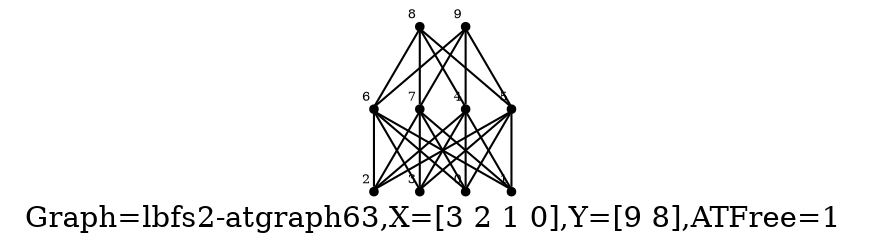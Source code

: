 /* Created by igraph 0.8.0-pre+0200568 */
graph {
  graph [
    label="Graph=lbfs2-atgraph63,X=[3 2 1 0],Y=[9 8],ATFree=1 "
    labelloc=bottom
  ];
  0 [
    pos="1.900000,3.000000!"
    shape=point
    fontsize=6
    xlabel=0
  ];
  1 [
    pos="2.000000,2.000000!"
    shape=point
    fontsize=6
    xlabel=1
  ];
  2 [
    pos="1.900000,1.000000!"
    shape=point
    fontsize=6
    xlabel=2
  ];
  3 [
    pos="2.000000,0.000000!"
    shape=point
    fontsize=6
    xlabel=3
  ];
  4 [
    pos="0.900000,3.000000!"
    shape=point
    fontsize=6
    xlabel=4
  ];
  5 [
    pos="1.000000,2.000000!"
    shape=point
    fontsize=6
    xlabel=5
  ];
  6 [
    pos="0.900000,1.000000!"
    shape=point
    fontsize=6
    xlabel=6
  ];
  7 [
    pos="1.000000,0.000000!"
    shape=point
    fontsize=6
    xlabel=7
  ];
  8 [
    pos="-0.100000,2.000000!"
    shape=point
    fontsize=6
    xlabel=8
  ];
  9 [
    pos="0.000000,1.000000!"
    shape=point
    fontsize=6
    xlabel=9
  ];

  4 -- 0;
  5 -- 0;
  6 -- 0;
  7 -- 0;
  4 -- 1;
  5 -- 1;
  6 -- 1;
  7 -- 1;
  4 -- 2;
  5 -- 2;
  6 -- 2;
  7 -- 2;
  4 -- 3;
  5 -- 3;
  6 -- 3;
  7 -- 3;
  8 -- 4;
  8 -- 5;
  8 -- 6;
  8 -- 7;
  9 -- 4;
  9 -- 5;
  9 -- 6;
  9 -- 7;
}
